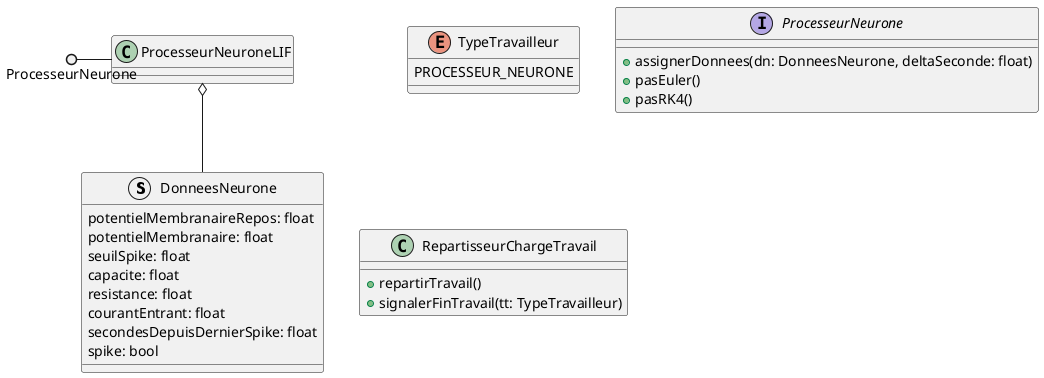 @startuml

' class Simulation {
'     +init()
'     +pas(deltaSeconde:int)
' }

struct DonneesNeurone {
    potentielMembranaireRepos: float
    potentielMembranaire: float
    seuilSpike: float
    capacite: float
    resistance: float
    courantEntrant: float
    secondesDepuisDernierSpike: float
    spike: bool
}

enum TypeTravailleur {
    PROCESSEUR_NEURONE
}

interface ProcesseurNeurone {
    +assignerDonnees(dn: DonneesNeurone, deltaSeconde: float)
    +pasEuler()
    +pasRK4()
}

class ProcesseurNeuroneLIF {
}

ProcesseurNeurone ()- ProcesseurNeuroneLIF

ProcesseurNeuroneLIF o-- DonneesNeurone

class RepartisseurChargeTravail {
    +repartirTravail()
    +signalerFinTravail(tt: TypeTravailleur)
}



@enduml